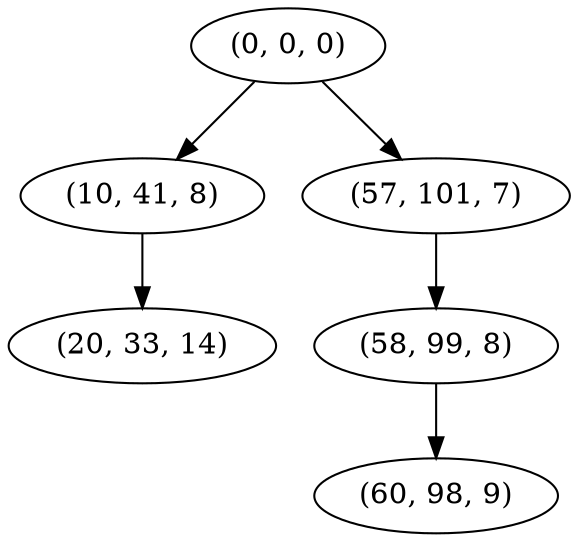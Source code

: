 digraph tree {
    "(0, 0, 0)";
    "(10, 41, 8)";
    "(20, 33, 14)";
    "(57, 101, 7)";
    "(58, 99, 8)";
    "(60, 98, 9)";
    "(0, 0, 0)" -> "(10, 41, 8)";
    "(0, 0, 0)" -> "(57, 101, 7)";
    "(10, 41, 8)" -> "(20, 33, 14)";
    "(57, 101, 7)" -> "(58, 99, 8)";
    "(58, 99, 8)" -> "(60, 98, 9)";
}
